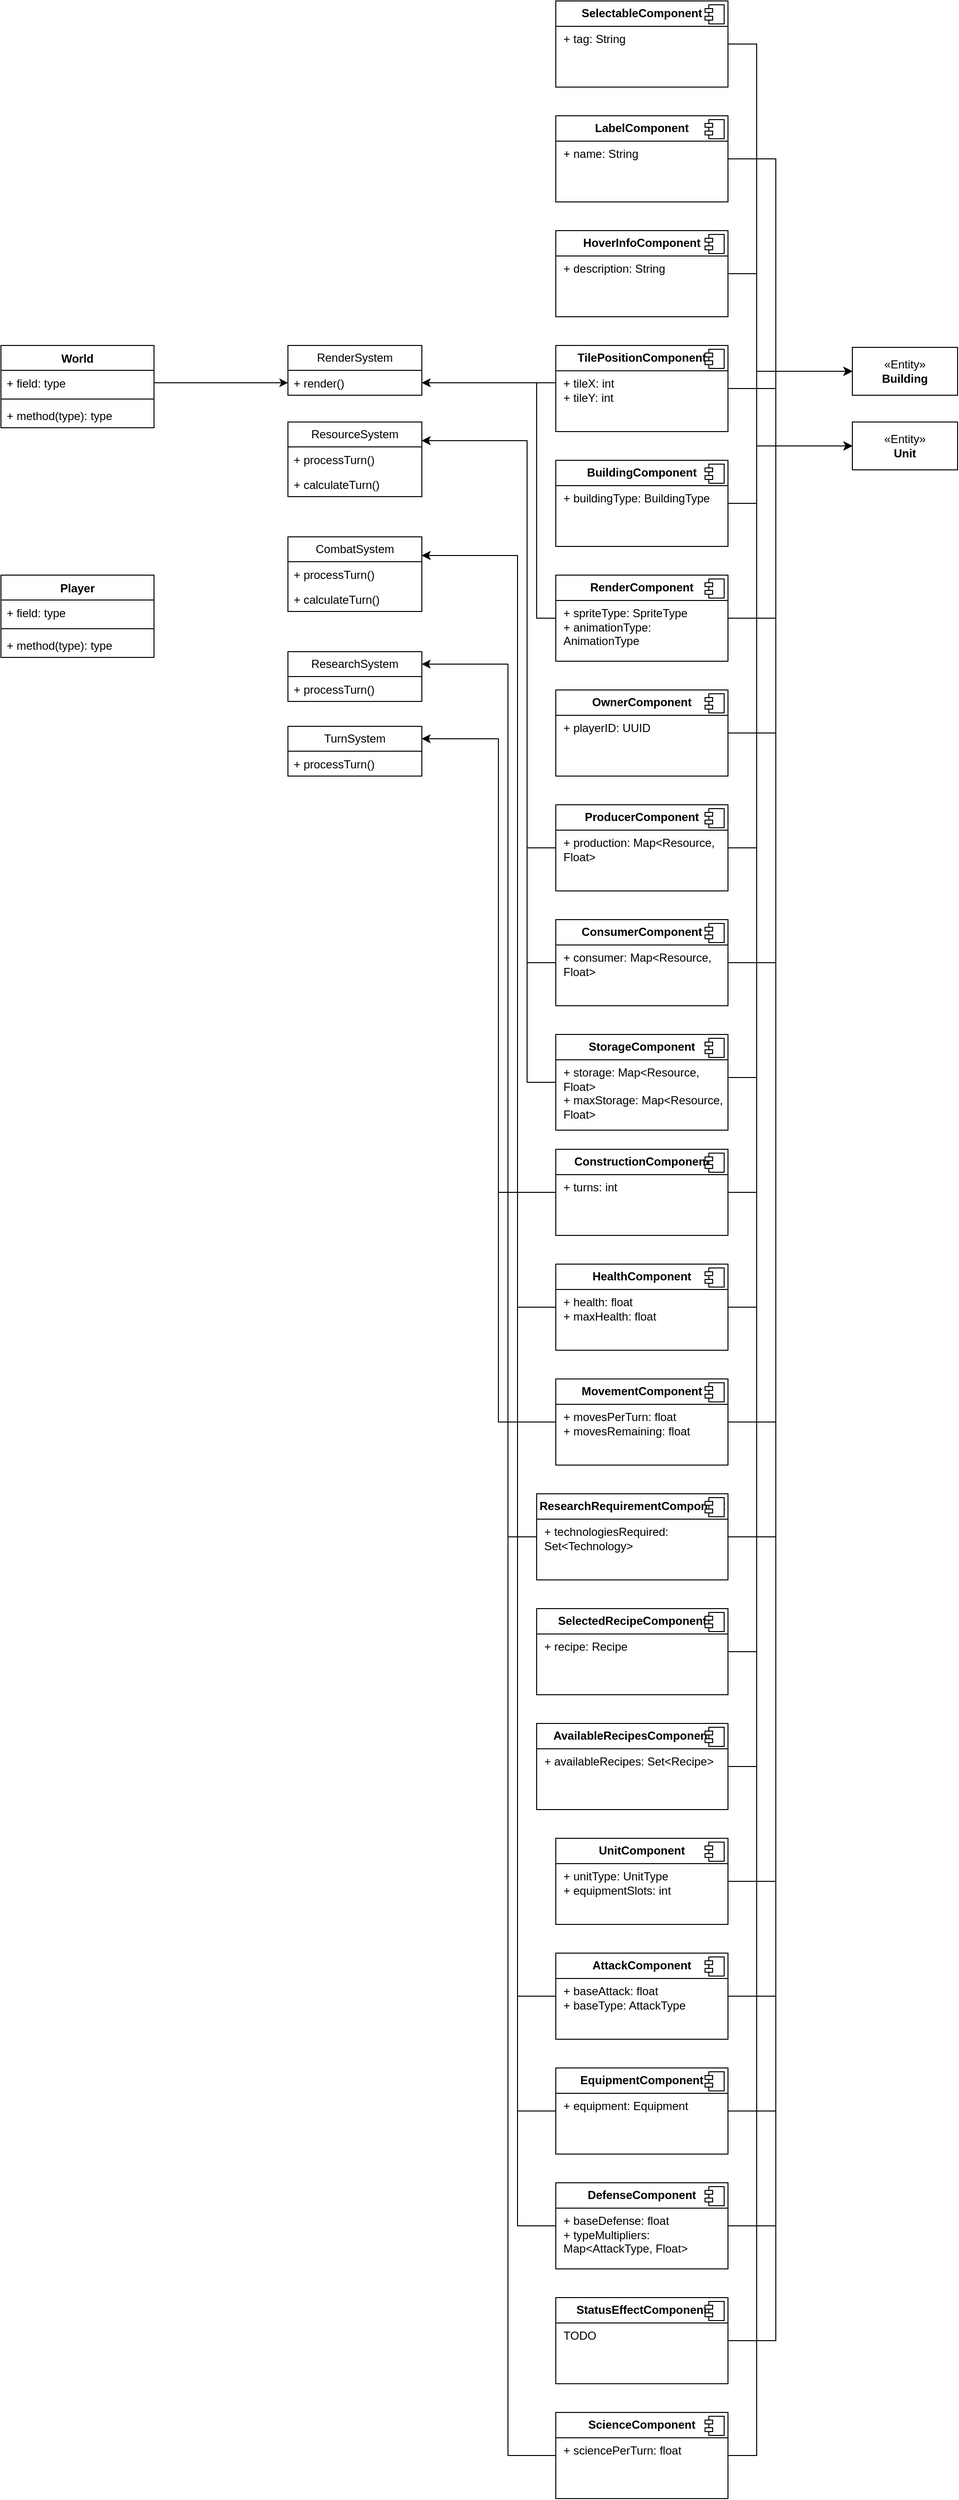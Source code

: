 <mxfile version="28.0.6">
  <diagram name="Systems and Components" id="9_qvO8FjWHNSWzgPNCN-">
    <mxGraphModel dx="1026" dy="1722" grid="1" gridSize="10" guides="1" tooltips="1" connect="1" arrows="1" fold="1" page="1" pageScale="1" pageWidth="850" pageHeight="1100" math="0" shadow="0">
      <root>
        <mxCell id="0" />
        <mxCell id="1" parent="0" />
        <mxCell id="BDBOMCY-2Hl1vsMtAM6a-26" style="edgeStyle=orthogonalEdgeStyle;rounded=0;orthogonalLoop=1;jettySize=auto;html=1;entryX=1;entryY=0.5;entryDx=0;entryDy=0;" edge="1" parent="1" source="BDBOMCY-2Hl1vsMtAM6a-3" target="BDBOMCY-2Hl1vsMtAM6a-12">
          <mxGeometry relative="1" as="geometry">
            <Array as="points">
              <mxPoint x="540" y="159" />
              <mxPoint x="540" y="159" />
            </Array>
          </mxGeometry>
        </mxCell>
        <mxCell id="BDBOMCY-2Hl1vsMtAM6a-30" style="edgeStyle=orthogonalEdgeStyle;rounded=0;orthogonalLoop=1;jettySize=auto;html=1;entryX=0;entryY=0.5;entryDx=0;entryDy=0;" edge="1" parent="1" source="BDBOMCY-2Hl1vsMtAM6a-3" target="BDBOMCY-2Hl1vsMtAM6a-28">
          <mxGeometry relative="1" as="geometry">
            <Array as="points">
              <mxPoint x="830" y="165" />
              <mxPoint x="830" y="147" />
            </Array>
          </mxGeometry>
        </mxCell>
        <mxCell id="BDBOMCY-2Hl1vsMtAM6a-37" style="edgeStyle=orthogonalEdgeStyle;rounded=0;orthogonalLoop=1;jettySize=auto;html=1;entryX=0;entryY=0.5;entryDx=0;entryDy=0;" edge="1" parent="1" source="BDBOMCY-2Hl1vsMtAM6a-3" target="BDBOMCY-2Hl1vsMtAM6a-36">
          <mxGeometry relative="1" as="geometry">
            <Array as="points">
              <mxPoint x="850" y="165" />
              <mxPoint x="850" y="225" />
            </Array>
          </mxGeometry>
        </mxCell>
        <mxCell id="BDBOMCY-2Hl1vsMtAM6a-3" value="&lt;p style=&quot;margin:0px;margin-top:6px;text-align:center;&quot;&gt;&lt;b&gt;TilePositionComponent&lt;/b&gt;&lt;/p&gt;&lt;hr size=&quot;1&quot; style=&quot;border-style:solid;&quot;&gt;&lt;p style=&quot;margin:0px;margin-left:8px;&quot;&gt;+ tileX: int&lt;br&gt;+ tileY: int&lt;/p&gt;" style="align=left;overflow=fill;html=1;dropTarget=0;whiteSpace=wrap;" vertex="1" parent="1">
          <mxGeometry x="620" y="120" width="180" height="90" as="geometry" />
        </mxCell>
        <mxCell id="BDBOMCY-2Hl1vsMtAM6a-4" value="" style="shape=component;jettyWidth=8;jettyHeight=4;" vertex="1" parent="BDBOMCY-2Hl1vsMtAM6a-3">
          <mxGeometry x="1" width="20" height="20" relative="1" as="geometry">
            <mxPoint x="-24" y="4" as="offset" />
          </mxGeometry>
        </mxCell>
        <mxCell id="BDBOMCY-2Hl1vsMtAM6a-32" style="edgeStyle=orthogonalEdgeStyle;rounded=0;orthogonalLoop=1;jettySize=auto;html=1;entryX=0;entryY=0.5;entryDx=0;entryDy=0;" edge="1" parent="1" source="BDBOMCY-2Hl1vsMtAM6a-5" target="BDBOMCY-2Hl1vsMtAM6a-28">
          <mxGeometry relative="1" as="geometry">
            <Array as="points">
              <mxPoint x="830" y="285" />
              <mxPoint x="830" y="147" />
            </Array>
          </mxGeometry>
        </mxCell>
        <mxCell id="BDBOMCY-2Hl1vsMtAM6a-5" value="&lt;p style=&quot;margin:0px;margin-top:6px;text-align:center;&quot;&gt;&lt;b&gt;BuildingComponent&lt;/b&gt;&lt;/p&gt;&lt;hr size=&quot;1&quot; style=&quot;border-style:solid;&quot;&gt;&lt;p style=&quot;margin:0px;margin-left:8px;&quot;&gt;+ buildingType: BuildingType&lt;/p&gt;" style="align=left;overflow=fill;html=1;dropTarget=0;whiteSpace=wrap;" vertex="1" parent="1">
          <mxGeometry x="620" y="240" width="180" height="90" as="geometry" />
        </mxCell>
        <mxCell id="BDBOMCY-2Hl1vsMtAM6a-6" value="" style="shape=component;jettyWidth=8;jettyHeight=4;" vertex="1" parent="BDBOMCY-2Hl1vsMtAM6a-5">
          <mxGeometry x="1" width="20" height="20" relative="1" as="geometry">
            <mxPoint x="-24" y="4" as="offset" />
          </mxGeometry>
        </mxCell>
        <mxCell id="BDBOMCY-2Hl1vsMtAM6a-11" value="RenderSystem" style="swimlane;fontStyle=0;childLayout=stackLayout;horizontal=1;startSize=26;fillColor=none;horizontalStack=0;resizeParent=1;resizeParentMax=0;resizeLast=0;collapsible=1;marginBottom=0;whiteSpace=wrap;html=1;" vertex="1" parent="1">
          <mxGeometry x="340" y="120" width="140" height="52" as="geometry" />
        </mxCell>
        <mxCell id="BDBOMCY-2Hl1vsMtAM6a-12" value="+ render()" style="text;strokeColor=none;fillColor=none;align=left;verticalAlign=top;spacingLeft=4;spacingRight=4;overflow=hidden;rotatable=0;points=[[0,0.5],[1,0.5]];portConstraint=eastwest;whiteSpace=wrap;html=1;" vertex="1" parent="BDBOMCY-2Hl1vsMtAM6a-11">
          <mxGeometry y="26" width="140" height="26" as="geometry" />
        </mxCell>
        <mxCell id="BDBOMCY-2Hl1vsMtAM6a-27" style="edgeStyle=orthogonalEdgeStyle;rounded=0;orthogonalLoop=1;jettySize=auto;html=1;entryX=1;entryY=0.5;entryDx=0;entryDy=0;" edge="1" parent="1" source="BDBOMCY-2Hl1vsMtAM6a-15" target="BDBOMCY-2Hl1vsMtAM6a-12">
          <mxGeometry relative="1" as="geometry">
            <Array as="points">
              <mxPoint x="600" y="405" />
              <mxPoint x="600" y="159" />
            </Array>
          </mxGeometry>
        </mxCell>
        <mxCell id="BDBOMCY-2Hl1vsMtAM6a-31" style="edgeStyle=orthogonalEdgeStyle;rounded=0;orthogonalLoop=1;jettySize=auto;html=1;entryX=0;entryY=0.5;entryDx=0;entryDy=0;" edge="1" parent="1" source="BDBOMCY-2Hl1vsMtAM6a-15" target="BDBOMCY-2Hl1vsMtAM6a-28">
          <mxGeometry relative="1" as="geometry">
            <Array as="points">
              <mxPoint x="830" y="405" />
              <mxPoint x="830" y="147" />
            </Array>
          </mxGeometry>
        </mxCell>
        <mxCell id="BDBOMCY-2Hl1vsMtAM6a-38" style="edgeStyle=orthogonalEdgeStyle;rounded=0;orthogonalLoop=1;jettySize=auto;html=1;entryX=0;entryY=0.5;entryDx=0;entryDy=0;" edge="1" parent="1" source="BDBOMCY-2Hl1vsMtAM6a-15" target="BDBOMCY-2Hl1vsMtAM6a-36">
          <mxGeometry relative="1" as="geometry">
            <Array as="points">
              <mxPoint x="850" y="405" />
              <mxPoint x="850" y="225" />
            </Array>
          </mxGeometry>
        </mxCell>
        <mxCell id="BDBOMCY-2Hl1vsMtAM6a-15" value="&lt;p style=&quot;margin:0px;margin-top:6px;text-align:center;&quot;&gt;&lt;b&gt;RenderComponent&lt;/b&gt;&lt;/p&gt;&lt;hr size=&quot;1&quot; style=&quot;border-style:solid;&quot;&gt;&lt;p style=&quot;margin:0px;margin-left:8px;&quot;&gt;+ spriteType: SpriteType&lt;/p&gt;&lt;p style=&quot;margin:0px;margin-left:8px;&quot;&gt;+ animationType: AnimationType&lt;/p&gt;" style="align=left;overflow=fill;html=1;dropTarget=0;whiteSpace=wrap;" vertex="1" parent="1">
          <mxGeometry x="620" y="360" width="180" height="90" as="geometry" />
        </mxCell>
        <mxCell id="BDBOMCY-2Hl1vsMtAM6a-16" value="" style="shape=component;jettyWidth=8;jettyHeight=4;" vertex="1" parent="BDBOMCY-2Hl1vsMtAM6a-15">
          <mxGeometry x="1" width="20" height="20" relative="1" as="geometry">
            <mxPoint x="-24" y="4" as="offset" />
          </mxGeometry>
        </mxCell>
        <mxCell id="BDBOMCY-2Hl1vsMtAM6a-17" value="World" style="swimlane;fontStyle=1;align=center;verticalAlign=top;childLayout=stackLayout;horizontal=1;startSize=26;horizontalStack=0;resizeParent=1;resizeParentMax=0;resizeLast=0;collapsible=1;marginBottom=0;whiteSpace=wrap;html=1;" vertex="1" parent="1">
          <mxGeometry x="40" y="120" width="160" height="86" as="geometry" />
        </mxCell>
        <mxCell id="BDBOMCY-2Hl1vsMtAM6a-18" value="+ field: type" style="text;strokeColor=none;fillColor=none;align=left;verticalAlign=top;spacingLeft=4;spacingRight=4;overflow=hidden;rotatable=0;points=[[0,0.5],[1,0.5]];portConstraint=eastwest;whiteSpace=wrap;html=1;" vertex="1" parent="BDBOMCY-2Hl1vsMtAM6a-17">
          <mxGeometry y="26" width="160" height="26" as="geometry" />
        </mxCell>
        <mxCell id="BDBOMCY-2Hl1vsMtAM6a-19" value="" style="line;strokeWidth=1;fillColor=none;align=left;verticalAlign=middle;spacingTop=-1;spacingLeft=3;spacingRight=3;rotatable=0;labelPosition=right;points=[];portConstraint=eastwest;strokeColor=inherit;" vertex="1" parent="BDBOMCY-2Hl1vsMtAM6a-17">
          <mxGeometry y="52" width="160" height="8" as="geometry" />
        </mxCell>
        <mxCell id="BDBOMCY-2Hl1vsMtAM6a-20" value="+ method(type): type" style="text;strokeColor=none;fillColor=none;align=left;verticalAlign=top;spacingLeft=4;spacingRight=4;overflow=hidden;rotatable=0;points=[[0,0.5],[1,0.5]];portConstraint=eastwest;whiteSpace=wrap;html=1;" vertex="1" parent="BDBOMCY-2Hl1vsMtAM6a-17">
          <mxGeometry y="60" width="160" height="26" as="geometry" />
        </mxCell>
        <mxCell id="BDBOMCY-2Hl1vsMtAM6a-22" style="edgeStyle=orthogonalEdgeStyle;rounded=0;orthogonalLoop=1;jettySize=auto;html=1;entryX=0;entryY=0.5;entryDx=0;entryDy=0;" edge="1" parent="1" source="BDBOMCY-2Hl1vsMtAM6a-18" target="BDBOMCY-2Hl1vsMtAM6a-12">
          <mxGeometry relative="1" as="geometry" />
        </mxCell>
        <mxCell id="BDBOMCY-2Hl1vsMtAM6a-28" value="«Entity»&lt;br&gt;&lt;b&gt;Building&lt;/b&gt;" style="html=1;whiteSpace=wrap;" vertex="1" parent="1">
          <mxGeometry x="930" y="122" width="110" height="50" as="geometry" />
        </mxCell>
        <mxCell id="BDBOMCY-2Hl1vsMtAM6a-35" style="edgeStyle=orthogonalEdgeStyle;rounded=0;orthogonalLoop=1;jettySize=auto;html=1;entryX=0;entryY=0.5;entryDx=0;entryDy=0;" edge="1" parent="1" source="BDBOMCY-2Hl1vsMtAM6a-33" target="BDBOMCY-2Hl1vsMtAM6a-28">
          <mxGeometry relative="1" as="geometry">
            <Array as="points">
              <mxPoint x="830" y="525" />
              <mxPoint x="830" y="147" />
            </Array>
          </mxGeometry>
        </mxCell>
        <mxCell id="BDBOMCY-2Hl1vsMtAM6a-39" style="edgeStyle=orthogonalEdgeStyle;rounded=0;orthogonalLoop=1;jettySize=auto;html=1;entryX=0;entryY=0.5;entryDx=0;entryDy=0;" edge="1" parent="1" source="BDBOMCY-2Hl1vsMtAM6a-33" target="BDBOMCY-2Hl1vsMtAM6a-36">
          <mxGeometry relative="1" as="geometry">
            <Array as="points">
              <mxPoint x="850" y="525" />
              <mxPoint x="850" y="225" />
            </Array>
          </mxGeometry>
        </mxCell>
        <mxCell id="BDBOMCY-2Hl1vsMtAM6a-33" value="&lt;p style=&quot;margin:0px;margin-top:6px;text-align:center;&quot;&gt;&lt;b&gt;OwnerComponent&lt;/b&gt;&lt;/p&gt;&lt;hr size=&quot;1&quot; style=&quot;border-style:solid;&quot;&gt;&lt;p style=&quot;margin:0px;margin-left:8px;&quot;&gt;+ playerID: UUID&lt;/p&gt;" style="align=left;overflow=fill;html=1;dropTarget=0;whiteSpace=wrap;" vertex="1" parent="1">
          <mxGeometry x="620" y="480" width="180" height="90" as="geometry" />
        </mxCell>
        <mxCell id="BDBOMCY-2Hl1vsMtAM6a-34" value="" style="shape=component;jettyWidth=8;jettyHeight=4;" vertex="1" parent="BDBOMCY-2Hl1vsMtAM6a-33">
          <mxGeometry x="1" width="20" height="20" relative="1" as="geometry">
            <mxPoint x="-24" y="4" as="offset" />
          </mxGeometry>
        </mxCell>
        <mxCell id="BDBOMCY-2Hl1vsMtAM6a-36" value="«Entity»&lt;br&gt;&lt;b&gt;Unit&lt;/b&gt;" style="html=1;whiteSpace=wrap;" vertex="1" parent="1">
          <mxGeometry x="930" y="200" width="110" height="50" as="geometry" />
        </mxCell>
        <mxCell id="BDBOMCY-2Hl1vsMtAM6a-41" value="Player" style="swimlane;fontStyle=1;align=center;verticalAlign=top;childLayout=stackLayout;horizontal=1;startSize=26;horizontalStack=0;resizeParent=1;resizeParentMax=0;resizeLast=0;collapsible=1;marginBottom=0;whiteSpace=wrap;html=1;" vertex="1" parent="1">
          <mxGeometry x="40" y="360" width="160" height="86" as="geometry" />
        </mxCell>
        <mxCell id="BDBOMCY-2Hl1vsMtAM6a-42" value="+ field: type" style="text;strokeColor=none;fillColor=none;align=left;verticalAlign=top;spacingLeft=4;spacingRight=4;overflow=hidden;rotatable=0;points=[[0,0.5],[1,0.5]];portConstraint=eastwest;whiteSpace=wrap;html=1;" vertex="1" parent="BDBOMCY-2Hl1vsMtAM6a-41">
          <mxGeometry y="26" width="160" height="26" as="geometry" />
        </mxCell>
        <mxCell id="BDBOMCY-2Hl1vsMtAM6a-43" value="" style="line;strokeWidth=1;fillColor=none;align=left;verticalAlign=middle;spacingTop=-1;spacingLeft=3;spacingRight=3;rotatable=0;labelPosition=right;points=[];portConstraint=eastwest;strokeColor=inherit;" vertex="1" parent="BDBOMCY-2Hl1vsMtAM6a-41">
          <mxGeometry y="52" width="160" height="8" as="geometry" />
        </mxCell>
        <mxCell id="BDBOMCY-2Hl1vsMtAM6a-44" value="+ method(type): type" style="text;strokeColor=none;fillColor=none;align=left;verticalAlign=top;spacingLeft=4;spacingRight=4;overflow=hidden;rotatable=0;points=[[0,0.5],[1,0.5]];portConstraint=eastwest;whiteSpace=wrap;html=1;" vertex="1" parent="BDBOMCY-2Hl1vsMtAM6a-41">
          <mxGeometry y="60" width="160" height="26" as="geometry" />
        </mxCell>
        <mxCell id="BDBOMCY-2Hl1vsMtAM6a-50" style="edgeStyle=orthogonalEdgeStyle;rounded=0;orthogonalLoop=1;jettySize=auto;html=1;entryX=0;entryY=0.5;entryDx=0;entryDy=0;" edge="1" parent="1" source="BDBOMCY-2Hl1vsMtAM6a-45" target="BDBOMCY-2Hl1vsMtAM6a-28">
          <mxGeometry relative="1" as="geometry">
            <Array as="points">
              <mxPoint x="830" y="645" />
              <mxPoint x="830" y="147" />
            </Array>
          </mxGeometry>
        </mxCell>
        <mxCell id="BDBOMCY-2Hl1vsMtAM6a-108" style="edgeStyle=orthogonalEdgeStyle;rounded=0;orthogonalLoop=1;jettySize=auto;html=1;entryX=1;entryY=0.25;entryDx=0;entryDy=0;" edge="1" parent="1" source="BDBOMCY-2Hl1vsMtAM6a-45" target="BDBOMCY-2Hl1vsMtAM6a-105">
          <mxGeometry relative="1" as="geometry">
            <Array as="points">
              <mxPoint x="590" y="645" />
              <mxPoint x="590" y="220" />
            </Array>
          </mxGeometry>
        </mxCell>
        <mxCell id="BDBOMCY-2Hl1vsMtAM6a-45" value="&lt;p style=&quot;margin:0px;margin-top:6px;text-align:center;&quot;&gt;&lt;b&gt;ProducerComponent&lt;/b&gt;&lt;/p&gt;&lt;hr size=&quot;1&quot; style=&quot;border-style:solid;&quot;&gt;&lt;p style=&quot;margin:0px;margin-left:8px;&quot;&gt;+ production: Map&amp;lt;Resource, Float&amp;gt;&lt;/p&gt;" style="align=left;overflow=fill;html=1;dropTarget=0;whiteSpace=wrap;" vertex="1" parent="1">
          <mxGeometry x="620" y="600" width="180" height="90" as="geometry" />
        </mxCell>
        <mxCell id="BDBOMCY-2Hl1vsMtAM6a-46" value="" style="shape=component;jettyWidth=8;jettyHeight=4;" vertex="1" parent="BDBOMCY-2Hl1vsMtAM6a-45">
          <mxGeometry x="1" width="20" height="20" relative="1" as="geometry">
            <mxPoint x="-24" y="4" as="offset" />
          </mxGeometry>
        </mxCell>
        <mxCell id="BDBOMCY-2Hl1vsMtAM6a-51" style="edgeStyle=orthogonalEdgeStyle;rounded=0;orthogonalLoop=1;jettySize=auto;html=1;entryX=0;entryY=0.5;entryDx=0;entryDy=0;" edge="1" parent="1" source="BDBOMCY-2Hl1vsMtAM6a-47" target="BDBOMCY-2Hl1vsMtAM6a-28">
          <mxGeometry relative="1" as="geometry">
            <mxPoint x="870" y="310" as="targetPoint" />
            <Array as="points">
              <mxPoint x="830" y="765" />
              <mxPoint x="830" y="147" />
            </Array>
          </mxGeometry>
        </mxCell>
        <mxCell id="BDBOMCY-2Hl1vsMtAM6a-62" style="edgeStyle=orthogonalEdgeStyle;rounded=0;orthogonalLoop=1;jettySize=auto;html=1;entryX=0;entryY=0.5;entryDx=0;entryDy=0;" edge="1" parent="1" source="BDBOMCY-2Hl1vsMtAM6a-47" target="BDBOMCY-2Hl1vsMtAM6a-36">
          <mxGeometry relative="1" as="geometry">
            <Array as="points">
              <mxPoint x="850" y="765" />
              <mxPoint x="850" y="225" />
            </Array>
          </mxGeometry>
        </mxCell>
        <mxCell id="BDBOMCY-2Hl1vsMtAM6a-109" style="edgeStyle=orthogonalEdgeStyle;rounded=0;orthogonalLoop=1;jettySize=auto;html=1;entryX=1;entryY=0.25;entryDx=0;entryDy=0;" edge="1" parent="1" source="BDBOMCY-2Hl1vsMtAM6a-47" target="BDBOMCY-2Hl1vsMtAM6a-105">
          <mxGeometry relative="1" as="geometry">
            <Array as="points">
              <mxPoint x="590" y="765" />
              <mxPoint x="590" y="220" />
            </Array>
          </mxGeometry>
        </mxCell>
        <mxCell id="BDBOMCY-2Hl1vsMtAM6a-47" value="&lt;p style=&quot;margin:0px;margin-top:6px;text-align:center;&quot;&gt;&lt;b&gt;ConsumerComponent&lt;/b&gt;&lt;/p&gt;&lt;hr size=&quot;1&quot; style=&quot;border-style:solid;&quot;&gt;&lt;p style=&quot;margin:0px;margin-left:8px;&quot;&gt;+ consumer: Map&amp;lt;Resource, Float&amp;gt;&lt;/p&gt;" style="align=left;overflow=fill;html=1;dropTarget=0;whiteSpace=wrap;" vertex="1" parent="1">
          <mxGeometry x="620" y="720" width="180" height="90" as="geometry" />
        </mxCell>
        <mxCell id="BDBOMCY-2Hl1vsMtAM6a-48" value="" style="shape=component;jettyWidth=8;jettyHeight=4;" vertex="1" parent="BDBOMCY-2Hl1vsMtAM6a-47">
          <mxGeometry x="1" width="20" height="20" relative="1" as="geometry">
            <mxPoint x="-24" y="4" as="offset" />
          </mxGeometry>
        </mxCell>
        <mxCell id="BDBOMCY-2Hl1vsMtAM6a-54" style="edgeStyle=orthogonalEdgeStyle;rounded=0;orthogonalLoop=1;jettySize=auto;html=1;entryX=0;entryY=0.5;entryDx=0;entryDy=0;" edge="1" parent="1" source="BDBOMCY-2Hl1vsMtAM6a-52" target="BDBOMCY-2Hl1vsMtAM6a-28">
          <mxGeometry relative="1" as="geometry">
            <Array as="points">
              <mxPoint x="830" y="885" />
              <mxPoint x="830" y="147" />
            </Array>
          </mxGeometry>
        </mxCell>
        <mxCell id="BDBOMCY-2Hl1vsMtAM6a-110" style="edgeStyle=orthogonalEdgeStyle;rounded=0;orthogonalLoop=1;jettySize=auto;html=1;entryX=1;entryY=0.25;entryDx=0;entryDy=0;" edge="1" parent="1" source="BDBOMCY-2Hl1vsMtAM6a-52" target="BDBOMCY-2Hl1vsMtAM6a-105">
          <mxGeometry relative="1" as="geometry">
            <Array as="points">
              <mxPoint x="590" y="890" />
              <mxPoint x="590" y="220" />
            </Array>
          </mxGeometry>
        </mxCell>
        <mxCell id="BDBOMCY-2Hl1vsMtAM6a-52" value="&lt;p style=&quot;margin:0px;margin-top:6px;text-align:center;&quot;&gt;&lt;b&gt;StorageComponent&lt;/b&gt;&lt;/p&gt;&lt;hr size=&quot;1&quot; style=&quot;border-style:solid;&quot;&gt;&lt;p style=&quot;margin:0px;margin-left:8px;&quot;&gt;+ storage: Map&amp;lt;Resource, Float&amp;gt;&lt;/p&gt;&lt;p style=&quot;margin:0px;margin-left:8px;&quot;&gt;+ maxStorage: Map&amp;lt;Resource, Float&amp;gt;&lt;/p&gt;" style="align=left;overflow=fill;html=1;dropTarget=0;whiteSpace=wrap;" vertex="1" parent="1">
          <mxGeometry x="620" y="840" width="180" height="100" as="geometry" />
        </mxCell>
        <mxCell id="BDBOMCY-2Hl1vsMtAM6a-53" value="" style="shape=component;jettyWidth=8;jettyHeight=4;" vertex="1" parent="BDBOMCY-2Hl1vsMtAM6a-52">
          <mxGeometry x="1" width="20" height="20" relative="1" as="geometry">
            <mxPoint x="-24" y="4" as="offset" />
          </mxGeometry>
        </mxCell>
        <mxCell id="BDBOMCY-2Hl1vsMtAM6a-57" style="edgeStyle=orthogonalEdgeStyle;rounded=0;orthogonalLoop=1;jettySize=auto;html=1;entryX=0;entryY=0.5;entryDx=0;entryDy=0;" edge="1" parent="1" source="BDBOMCY-2Hl1vsMtAM6a-55" target="BDBOMCY-2Hl1vsMtAM6a-28">
          <mxGeometry relative="1" as="geometry">
            <Array as="points">
              <mxPoint x="830" y="1005" />
              <mxPoint x="830" y="147" />
            </Array>
          </mxGeometry>
        </mxCell>
        <mxCell id="BDBOMCY-2Hl1vsMtAM6a-129" style="edgeStyle=orthogonalEdgeStyle;rounded=0;orthogonalLoop=1;jettySize=auto;html=1;entryX=1;entryY=0.25;entryDx=0;entryDy=0;" edge="1" parent="1" source="BDBOMCY-2Hl1vsMtAM6a-55" target="BDBOMCY-2Hl1vsMtAM6a-126">
          <mxGeometry relative="1" as="geometry">
            <Array as="points">
              <mxPoint x="560" y="1005" />
              <mxPoint x="560" y="531" />
            </Array>
          </mxGeometry>
        </mxCell>
        <mxCell id="BDBOMCY-2Hl1vsMtAM6a-55" value="&lt;p style=&quot;margin:0px;margin-top:6px;text-align:center;&quot;&gt;&lt;b&gt;ConstructionComponent&lt;/b&gt;&lt;/p&gt;&lt;hr size=&quot;1&quot; style=&quot;border-style:solid;&quot;&gt;&lt;p style=&quot;margin:0px;margin-left:8px;&quot;&gt;+ turns: int&lt;/p&gt;" style="align=left;overflow=fill;html=1;dropTarget=0;whiteSpace=wrap;" vertex="1" parent="1">
          <mxGeometry x="620" y="960" width="180" height="90" as="geometry" />
        </mxCell>
        <mxCell id="BDBOMCY-2Hl1vsMtAM6a-56" value="" style="shape=component;jettyWidth=8;jettyHeight=4;" vertex="1" parent="BDBOMCY-2Hl1vsMtAM6a-55">
          <mxGeometry x="1" width="20" height="20" relative="1" as="geometry">
            <mxPoint x="-24" y="4" as="offset" />
          </mxGeometry>
        </mxCell>
        <mxCell id="BDBOMCY-2Hl1vsMtAM6a-60" style="edgeStyle=orthogonalEdgeStyle;rounded=0;orthogonalLoop=1;jettySize=auto;html=1;entryX=0;entryY=0.5;entryDx=0;entryDy=0;exitX=1;exitY=0.5;exitDx=0;exitDy=0;" edge="1" parent="1" source="BDBOMCY-2Hl1vsMtAM6a-63" target="BDBOMCY-2Hl1vsMtAM6a-28">
          <mxGeometry relative="1" as="geometry">
            <mxPoint x="800" y="1125" as="sourcePoint" />
            <Array as="points">
              <mxPoint x="830" y="1125" />
              <mxPoint x="830" y="147" />
            </Array>
          </mxGeometry>
        </mxCell>
        <mxCell id="BDBOMCY-2Hl1vsMtAM6a-114" style="edgeStyle=orthogonalEdgeStyle;rounded=0;orthogonalLoop=1;jettySize=auto;html=1;entryX=1;entryY=0.25;entryDx=0;entryDy=0;" edge="1" parent="1" source="BDBOMCY-2Hl1vsMtAM6a-63" target="BDBOMCY-2Hl1vsMtAM6a-111">
          <mxGeometry relative="1" as="geometry">
            <Array as="points">
              <mxPoint x="580" y="1125" />
              <mxPoint x="580" y="339" />
            </Array>
          </mxGeometry>
        </mxCell>
        <mxCell id="BDBOMCY-2Hl1vsMtAM6a-63" value="&lt;p style=&quot;margin:0px;margin-top:6px;text-align:center;&quot;&gt;&lt;b&gt;HealthComponent&lt;/b&gt;&lt;/p&gt;&lt;hr size=&quot;1&quot; style=&quot;border-style:solid;&quot;&gt;&lt;p style=&quot;margin:0px;margin-left:8px;&quot;&gt;+ health: float&lt;/p&gt;&lt;p style=&quot;margin:0px;margin-left:8px;&quot;&gt;+ maxHealth: float&lt;/p&gt;" style="align=left;overflow=fill;html=1;dropTarget=0;whiteSpace=wrap;" vertex="1" parent="1">
          <mxGeometry x="620" y="1080" width="180" height="90" as="geometry" />
        </mxCell>
        <mxCell id="BDBOMCY-2Hl1vsMtAM6a-64" value="" style="shape=component;jettyWidth=8;jettyHeight=4;" vertex="1" parent="BDBOMCY-2Hl1vsMtAM6a-63">
          <mxGeometry x="1" width="20" height="20" relative="1" as="geometry">
            <mxPoint x="-24" y="4" as="offset" />
          </mxGeometry>
        </mxCell>
        <mxCell id="BDBOMCY-2Hl1vsMtAM6a-67" style="edgeStyle=orthogonalEdgeStyle;rounded=0;orthogonalLoop=1;jettySize=auto;html=1;entryX=0;entryY=0.5;entryDx=0;entryDy=0;" edge="1" parent="1" source="BDBOMCY-2Hl1vsMtAM6a-65" target="BDBOMCY-2Hl1vsMtAM6a-36">
          <mxGeometry relative="1" as="geometry">
            <Array as="points">
              <mxPoint x="850" y="1245" />
              <mxPoint x="850" y="225" />
            </Array>
          </mxGeometry>
        </mxCell>
        <mxCell id="BDBOMCY-2Hl1vsMtAM6a-128" style="edgeStyle=orthogonalEdgeStyle;rounded=0;orthogonalLoop=1;jettySize=auto;html=1;entryX=1;entryY=0.25;entryDx=0;entryDy=0;" edge="1" parent="1" source="BDBOMCY-2Hl1vsMtAM6a-65" target="BDBOMCY-2Hl1vsMtAM6a-126">
          <mxGeometry relative="1" as="geometry">
            <Array as="points">
              <mxPoint x="560" y="1245" />
              <mxPoint x="560" y="531" />
            </Array>
          </mxGeometry>
        </mxCell>
        <mxCell id="BDBOMCY-2Hl1vsMtAM6a-65" value="&lt;p style=&quot;margin:0px;margin-top:6px;text-align:center;&quot;&gt;&lt;b&gt;MovementComponent&lt;/b&gt;&lt;/p&gt;&lt;hr size=&quot;1&quot; style=&quot;border-style:solid;&quot;&gt;&lt;p style=&quot;margin:0px;margin-left:8px;&quot;&gt;+ movesPerTurn: float&lt;/p&gt;&lt;p style=&quot;margin:0px;margin-left:8px;&quot;&gt;+ movesRemaining: float&lt;/p&gt;" style="align=left;overflow=fill;html=1;dropTarget=0;whiteSpace=wrap;" vertex="1" parent="1">
          <mxGeometry x="620" y="1200" width="180" height="90" as="geometry" />
        </mxCell>
        <mxCell id="BDBOMCY-2Hl1vsMtAM6a-66" value="" style="shape=component;jettyWidth=8;jettyHeight=4;" vertex="1" parent="BDBOMCY-2Hl1vsMtAM6a-65">
          <mxGeometry x="1" width="20" height="20" relative="1" as="geometry">
            <mxPoint x="-24" y="4" as="offset" />
          </mxGeometry>
        </mxCell>
        <mxCell id="BDBOMCY-2Hl1vsMtAM6a-70" style="edgeStyle=orthogonalEdgeStyle;rounded=0;orthogonalLoop=1;jettySize=auto;html=1;entryX=0;entryY=0.5;entryDx=0;entryDy=0;" edge="1" parent="1" source="BDBOMCY-2Hl1vsMtAM6a-68" target="BDBOMCY-2Hl1vsMtAM6a-28">
          <mxGeometry relative="1" as="geometry">
            <Array as="points">
              <mxPoint x="830" y="1365" />
              <mxPoint x="830" y="147" />
            </Array>
          </mxGeometry>
        </mxCell>
        <mxCell id="BDBOMCY-2Hl1vsMtAM6a-71" style="edgeStyle=orthogonalEdgeStyle;rounded=0;orthogonalLoop=1;jettySize=auto;html=1;entryX=0;entryY=0.5;entryDx=0;entryDy=0;" edge="1" parent="1" source="BDBOMCY-2Hl1vsMtAM6a-68" target="BDBOMCY-2Hl1vsMtAM6a-36">
          <mxGeometry relative="1" as="geometry">
            <Array as="points">
              <mxPoint x="850" y="1365" />
              <mxPoint x="850" y="225" />
            </Array>
          </mxGeometry>
        </mxCell>
        <mxCell id="BDBOMCY-2Hl1vsMtAM6a-124" style="edgeStyle=orthogonalEdgeStyle;rounded=0;orthogonalLoop=1;jettySize=auto;html=1;entryX=1;entryY=0.25;entryDx=0;entryDy=0;" edge="1" parent="1" source="BDBOMCY-2Hl1vsMtAM6a-68" target="BDBOMCY-2Hl1vsMtAM6a-118">
          <mxGeometry relative="1" as="geometry">
            <Array as="points">
              <mxPoint x="570" y="1365" />
              <mxPoint x="570" y="453" />
            </Array>
          </mxGeometry>
        </mxCell>
        <mxCell id="BDBOMCY-2Hl1vsMtAM6a-68" value="&lt;p style=&quot;margin:0px;margin-top:6px;text-align:center;&quot;&gt;&lt;b&gt;ResearchRequirementComponent&lt;/b&gt;&lt;/p&gt;&lt;hr size=&quot;1&quot; style=&quot;border-style:solid;&quot;&gt;&lt;p style=&quot;margin:0px;margin-left:8px;&quot;&gt;+ technologiesRequired: Set&amp;lt;Technology&amp;gt;&lt;br&gt;&lt;/p&gt;" style="align=left;overflow=fill;html=1;dropTarget=0;whiteSpace=wrap;" vertex="1" parent="1">
          <mxGeometry x="600" y="1320" width="200" height="90" as="geometry" />
        </mxCell>
        <mxCell id="BDBOMCY-2Hl1vsMtAM6a-69" value="" style="shape=component;jettyWidth=8;jettyHeight=4;" vertex="1" parent="BDBOMCY-2Hl1vsMtAM6a-68">
          <mxGeometry x="1" width="20" height="20" relative="1" as="geometry">
            <mxPoint x="-24" y="4" as="offset" />
          </mxGeometry>
        </mxCell>
        <mxCell id="BDBOMCY-2Hl1vsMtAM6a-76" style="edgeStyle=orthogonalEdgeStyle;rounded=0;orthogonalLoop=1;jettySize=auto;html=1;entryX=0;entryY=0.5;entryDx=0;entryDy=0;" edge="1" parent="1" source="BDBOMCY-2Hl1vsMtAM6a-72" target="BDBOMCY-2Hl1vsMtAM6a-28">
          <mxGeometry relative="1" as="geometry">
            <Array as="points">
              <mxPoint x="830" y="1485" />
              <mxPoint x="830" y="147" />
            </Array>
          </mxGeometry>
        </mxCell>
        <mxCell id="BDBOMCY-2Hl1vsMtAM6a-72" value="&lt;p style=&quot;margin:0px;margin-top:6px;text-align:center;&quot;&gt;&lt;b&gt;SelectedRecipeComponent&lt;/b&gt;&lt;/p&gt;&lt;hr size=&quot;1&quot; style=&quot;border-style:solid;&quot;&gt;&lt;p style=&quot;margin:0px;margin-left:8px;&quot;&gt;+ recipe: Recipe&lt;/p&gt;" style="align=left;overflow=fill;html=1;dropTarget=0;whiteSpace=wrap;" vertex="1" parent="1">
          <mxGeometry x="600" y="1440" width="200" height="90" as="geometry" />
        </mxCell>
        <mxCell id="BDBOMCY-2Hl1vsMtAM6a-73" value="" style="shape=component;jettyWidth=8;jettyHeight=4;" vertex="1" parent="BDBOMCY-2Hl1vsMtAM6a-72">
          <mxGeometry x="1" width="20" height="20" relative="1" as="geometry">
            <mxPoint x="-24" y="4" as="offset" />
          </mxGeometry>
        </mxCell>
        <mxCell id="BDBOMCY-2Hl1vsMtAM6a-77" style="edgeStyle=orthogonalEdgeStyle;rounded=0;orthogonalLoop=1;jettySize=auto;html=1;entryX=0;entryY=0.5;entryDx=0;entryDy=0;" edge="1" parent="1" source="BDBOMCY-2Hl1vsMtAM6a-74" target="BDBOMCY-2Hl1vsMtAM6a-28">
          <mxGeometry relative="1" as="geometry">
            <Array as="points">
              <mxPoint x="830" y="1605" />
              <mxPoint x="830" y="147" />
            </Array>
          </mxGeometry>
        </mxCell>
        <mxCell id="BDBOMCY-2Hl1vsMtAM6a-74" value="&lt;p style=&quot;margin:0px;margin-top:6px;text-align:center;&quot;&gt;&lt;b&gt;AvailableRecipesComponent&lt;/b&gt;&lt;/p&gt;&lt;hr size=&quot;1&quot; style=&quot;border-style:solid;&quot;&gt;&lt;p style=&quot;margin:0px;margin-left:8px;&quot;&gt;+ availableRecipes: Set&amp;lt;Recipe&amp;gt;&lt;/p&gt;" style="align=left;overflow=fill;html=1;dropTarget=0;whiteSpace=wrap;" vertex="1" parent="1">
          <mxGeometry x="600" y="1560" width="200" height="90" as="geometry" />
        </mxCell>
        <mxCell id="BDBOMCY-2Hl1vsMtAM6a-75" value="" style="shape=component;jettyWidth=8;jettyHeight=4;" vertex="1" parent="BDBOMCY-2Hl1vsMtAM6a-74">
          <mxGeometry x="1" width="20" height="20" relative="1" as="geometry">
            <mxPoint x="-24" y="4" as="offset" />
          </mxGeometry>
        </mxCell>
        <mxCell id="BDBOMCY-2Hl1vsMtAM6a-80" style="edgeStyle=orthogonalEdgeStyle;rounded=0;orthogonalLoop=1;jettySize=auto;html=1;entryX=0;entryY=0.5;entryDx=0;entryDy=0;" edge="1" parent="1" source="BDBOMCY-2Hl1vsMtAM6a-78" target="BDBOMCY-2Hl1vsMtAM6a-36">
          <mxGeometry relative="1" as="geometry">
            <Array as="points">
              <mxPoint x="850" y="1725" />
              <mxPoint x="850" y="225" />
            </Array>
          </mxGeometry>
        </mxCell>
        <mxCell id="BDBOMCY-2Hl1vsMtAM6a-78" value="&lt;p style=&quot;margin:0px;margin-top:6px;text-align:center;&quot;&gt;&lt;b&gt;UnitComponent&lt;/b&gt;&lt;/p&gt;&lt;hr size=&quot;1&quot; style=&quot;border-style:solid;&quot;&gt;&lt;p style=&quot;margin:0px;margin-left:8px;&quot;&gt;+ unitType: UnitType&lt;/p&gt;&lt;p style=&quot;margin:0px;margin-left:8px;&quot;&gt;+ equipmentSlots: int&lt;/p&gt;" style="align=left;overflow=fill;html=1;dropTarget=0;whiteSpace=wrap;" vertex="1" parent="1">
          <mxGeometry x="620" y="1680" width="180" height="90" as="geometry" />
        </mxCell>
        <mxCell id="BDBOMCY-2Hl1vsMtAM6a-79" value="" style="shape=component;jettyWidth=8;jettyHeight=4;" vertex="1" parent="BDBOMCY-2Hl1vsMtAM6a-78">
          <mxGeometry x="1" width="20" height="20" relative="1" as="geometry">
            <mxPoint x="-24" y="4" as="offset" />
          </mxGeometry>
        </mxCell>
        <mxCell id="BDBOMCY-2Hl1vsMtAM6a-83" style="edgeStyle=orthogonalEdgeStyle;rounded=0;orthogonalLoop=1;jettySize=auto;html=1;entryX=0;entryY=0.5;entryDx=0;entryDy=0;" edge="1" parent="1" source="BDBOMCY-2Hl1vsMtAM6a-81" target="BDBOMCY-2Hl1vsMtAM6a-36">
          <mxGeometry relative="1" as="geometry">
            <Array as="points">
              <mxPoint x="830" y="1845" />
              <mxPoint x="830" y="225" />
            </Array>
          </mxGeometry>
        </mxCell>
        <mxCell id="BDBOMCY-2Hl1vsMtAM6a-84" style="edgeStyle=orthogonalEdgeStyle;rounded=0;orthogonalLoop=1;jettySize=auto;html=1;entryX=0;entryY=0.5;entryDx=0;entryDy=0;" edge="1" parent="1" source="BDBOMCY-2Hl1vsMtAM6a-81" target="BDBOMCY-2Hl1vsMtAM6a-36">
          <mxGeometry relative="1" as="geometry">
            <Array as="points">
              <mxPoint x="850" y="1845" />
              <mxPoint x="850" y="225" />
            </Array>
          </mxGeometry>
        </mxCell>
        <mxCell id="BDBOMCY-2Hl1vsMtAM6a-115" style="edgeStyle=orthogonalEdgeStyle;rounded=0;orthogonalLoop=1;jettySize=auto;html=1;entryX=1;entryY=0.25;entryDx=0;entryDy=0;" edge="1" parent="1" source="BDBOMCY-2Hl1vsMtAM6a-81" target="BDBOMCY-2Hl1vsMtAM6a-111">
          <mxGeometry relative="1" as="geometry">
            <Array as="points">
              <mxPoint x="580" y="1845" />
              <mxPoint x="580" y="339" />
            </Array>
          </mxGeometry>
        </mxCell>
        <mxCell id="BDBOMCY-2Hl1vsMtAM6a-81" value="&lt;p style=&quot;margin:0px;margin-top:6px;text-align:center;&quot;&gt;&lt;b&gt;AttackComponent&lt;/b&gt;&lt;/p&gt;&lt;hr size=&quot;1&quot; style=&quot;border-style:solid;&quot;&gt;&lt;p style=&quot;margin:0px;margin-left:8px;&quot;&gt;+ baseAttack: float&lt;/p&gt;&lt;p style=&quot;margin:0px;margin-left:8px;&quot;&gt;+ baseType: AttackType&lt;/p&gt;" style="align=left;overflow=fill;html=1;dropTarget=0;whiteSpace=wrap;" vertex="1" parent="1">
          <mxGeometry x="620" y="1800" width="180" height="90" as="geometry" />
        </mxCell>
        <mxCell id="BDBOMCY-2Hl1vsMtAM6a-82" value="" style="shape=component;jettyWidth=8;jettyHeight=4;" vertex="1" parent="BDBOMCY-2Hl1vsMtAM6a-81">
          <mxGeometry x="1" width="20" height="20" relative="1" as="geometry">
            <mxPoint x="-24" y="4" as="offset" />
          </mxGeometry>
        </mxCell>
        <mxCell id="BDBOMCY-2Hl1vsMtAM6a-87" style="edgeStyle=orthogonalEdgeStyle;rounded=0;orthogonalLoop=1;jettySize=auto;html=1;entryX=0;entryY=0.5;entryDx=0;entryDy=0;" edge="1" parent="1" source="BDBOMCY-2Hl1vsMtAM6a-85" target="BDBOMCY-2Hl1vsMtAM6a-36">
          <mxGeometry relative="1" as="geometry">
            <Array as="points">
              <mxPoint x="850" y="1965" />
              <mxPoint x="850" y="225" />
            </Array>
          </mxGeometry>
        </mxCell>
        <mxCell id="BDBOMCY-2Hl1vsMtAM6a-130" style="edgeStyle=orthogonalEdgeStyle;rounded=0;orthogonalLoop=1;jettySize=auto;html=1;entryX=1;entryY=0.25;entryDx=0;entryDy=0;" edge="1" parent="1" source="BDBOMCY-2Hl1vsMtAM6a-85" target="BDBOMCY-2Hl1vsMtAM6a-111">
          <mxGeometry relative="1" as="geometry">
            <Array as="points">
              <mxPoint x="580" y="1965" />
              <mxPoint x="580" y="340" />
            </Array>
          </mxGeometry>
        </mxCell>
        <mxCell id="BDBOMCY-2Hl1vsMtAM6a-85" value="&lt;p style=&quot;margin:0px;margin-top:6px;text-align:center;&quot;&gt;&lt;b&gt;EquipmentComponent&lt;/b&gt;&lt;/p&gt;&lt;hr size=&quot;1&quot; style=&quot;border-style:solid;&quot;&gt;&lt;p style=&quot;margin:0px;margin-left:8px;&quot;&gt;+ equipment: Equipment&lt;/p&gt;" style="align=left;overflow=fill;html=1;dropTarget=0;whiteSpace=wrap;" vertex="1" parent="1">
          <mxGeometry x="620" y="1920" width="180" height="90" as="geometry" />
        </mxCell>
        <mxCell id="BDBOMCY-2Hl1vsMtAM6a-86" value="" style="shape=component;jettyWidth=8;jettyHeight=4;" vertex="1" parent="BDBOMCY-2Hl1vsMtAM6a-85">
          <mxGeometry x="1" width="20" height="20" relative="1" as="geometry">
            <mxPoint x="-24" y="4" as="offset" />
          </mxGeometry>
        </mxCell>
        <mxCell id="BDBOMCY-2Hl1vsMtAM6a-90" style="edgeStyle=orthogonalEdgeStyle;rounded=0;orthogonalLoop=1;jettySize=auto;html=1;entryX=0;entryY=0.5;entryDx=0;entryDy=0;" edge="1" parent="1" source="BDBOMCY-2Hl1vsMtAM6a-88" target="BDBOMCY-2Hl1vsMtAM6a-28">
          <mxGeometry relative="1" as="geometry">
            <Array as="points">
              <mxPoint x="830" y="2085" />
              <mxPoint x="830" y="147" />
            </Array>
          </mxGeometry>
        </mxCell>
        <mxCell id="BDBOMCY-2Hl1vsMtAM6a-91" style="edgeStyle=orthogonalEdgeStyle;rounded=0;orthogonalLoop=1;jettySize=auto;html=1;entryX=0;entryY=0.5;entryDx=0;entryDy=0;" edge="1" parent="1" source="BDBOMCY-2Hl1vsMtAM6a-88" target="BDBOMCY-2Hl1vsMtAM6a-36">
          <mxGeometry relative="1" as="geometry">
            <Array as="points">
              <mxPoint x="850" y="2085" />
              <mxPoint x="850" y="225" />
            </Array>
          </mxGeometry>
        </mxCell>
        <mxCell id="BDBOMCY-2Hl1vsMtAM6a-117" style="edgeStyle=orthogonalEdgeStyle;rounded=0;orthogonalLoop=1;jettySize=auto;html=1;entryX=1;entryY=0.25;entryDx=0;entryDy=0;" edge="1" parent="1" source="BDBOMCY-2Hl1vsMtAM6a-88" target="BDBOMCY-2Hl1vsMtAM6a-111">
          <mxGeometry relative="1" as="geometry">
            <Array as="points">
              <mxPoint x="580" y="2085" />
              <mxPoint x="580" y="340" />
            </Array>
          </mxGeometry>
        </mxCell>
        <mxCell id="BDBOMCY-2Hl1vsMtAM6a-88" value="&lt;p style=&quot;margin:0px;margin-top:6px;text-align:center;&quot;&gt;&lt;b&gt;DefenseComponent&lt;/b&gt;&lt;/p&gt;&lt;hr size=&quot;1&quot; style=&quot;border-style:solid;&quot;&gt;&lt;p style=&quot;margin:0px;margin-left:8px;&quot;&gt;+ baseDefense: float&lt;/p&gt;&lt;p style=&quot;margin:0px;margin-left:8px;&quot;&gt;+ typeMultipliers: Map&amp;lt;AttackType, Float&amp;gt;&lt;/p&gt;" style="align=left;overflow=fill;html=1;dropTarget=0;whiteSpace=wrap;" vertex="1" parent="1">
          <mxGeometry x="620" y="2040" width="180" height="90" as="geometry" />
        </mxCell>
        <mxCell id="BDBOMCY-2Hl1vsMtAM6a-89" value="" style="shape=component;jettyWidth=8;jettyHeight=4;" vertex="1" parent="BDBOMCY-2Hl1vsMtAM6a-88">
          <mxGeometry x="1" width="20" height="20" relative="1" as="geometry">
            <mxPoint x="-24" y="4" as="offset" />
          </mxGeometry>
        </mxCell>
        <mxCell id="BDBOMCY-2Hl1vsMtAM6a-94" style="edgeStyle=orthogonalEdgeStyle;rounded=0;orthogonalLoop=1;jettySize=auto;html=1;entryX=0;entryY=0.5;entryDx=0;entryDy=0;" edge="1" parent="1" source="BDBOMCY-2Hl1vsMtAM6a-92" target="BDBOMCY-2Hl1vsMtAM6a-28">
          <mxGeometry relative="1" as="geometry">
            <Array as="points">
              <mxPoint x="830" y="2205" />
              <mxPoint x="830" y="147" />
            </Array>
          </mxGeometry>
        </mxCell>
        <mxCell id="BDBOMCY-2Hl1vsMtAM6a-95" style="edgeStyle=orthogonalEdgeStyle;rounded=0;orthogonalLoop=1;jettySize=auto;html=1;entryX=0;entryY=0.5;entryDx=0;entryDy=0;" edge="1" parent="1" source="BDBOMCY-2Hl1vsMtAM6a-92" target="BDBOMCY-2Hl1vsMtAM6a-36">
          <mxGeometry relative="1" as="geometry">
            <Array as="points">
              <mxPoint x="850" y="2205" />
              <mxPoint x="850" y="225" />
            </Array>
          </mxGeometry>
        </mxCell>
        <mxCell id="BDBOMCY-2Hl1vsMtAM6a-92" value="&lt;p style=&quot;margin:0px;margin-top:6px;text-align:center;&quot;&gt;&lt;b&gt;StatusEffectComponent&lt;/b&gt;&lt;/p&gt;&lt;hr size=&quot;1&quot; style=&quot;border-style:solid;&quot;&gt;&lt;p style=&quot;margin:0px;margin-left:8px;&quot;&gt;TODO&lt;/p&gt;" style="align=left;overflow=fill;html=1;dropTarget=0;whiteSpace=wrap;" vertex="1" parent="1">
          <mxGeometry x="620" y="2160" width="180" height="90" as="geometry" />
        </mxCell>
        <mxCell id="BDBOMCY-2Hl1vsMtAM6a-93" value="" style="shape=component;jettyWidth=8;jettyHeight=4;" vertex="1" parent="BDBOMCY-2Hl1vsMtAM6a-92">
          <mxGeometry x="1" width="20" height="20" relative="1" as="geometry">
            <mxPoint x="-24" y="4" as="offset" />
          </mxGeometry>
        </mxCell>
        <mxCell id="BDBOMCY-2Hl1vsMtAM6a-98" style="edgeStyle=orthogonalEdgeStyle;rounded=0;orthogonalLoop=1;jettySize=auto;html=1;entryX=0;entryY=0.5;entryDx=0;entryDy=0;" edge="1" parent="1" source="BDBOMCY-2Hl1vsMtAM6a-96" target="BDBOMCY-2Hl1vsMtAM6a-28">
          <mxGeometry relative="1" as="geometry">
            <Array as="points">
              <mxPoint x="830" y="45" />
              <mxPoint x="830" y="147" />
            </Array>
          </mxGeometry>
        </mxCell>
        <mxCell id="BDBOMCY-2Hl1vsMtAM6a-99" style="edgeStyle=orthogonalEdgeStyle;rounded=0;orthogonalLoop=1;jettySize=auto;html=1;entryX=0;entryY=0.5;entryDx=0;entryDy=0;" edge="1" parent="1" source="BDBOMCY-2Hl1vsMtAM6a-96" target="BDBOMCY-2Hl1vsMtAM6a-36">
          <mxGeometry relative="1" as="geometry">
            <Array as="points">
              <mxPoint x="830" y="45" />
              <mxPoint x="830" y="225" />
            </Array>
          </mxGeometry>
        </mxCell>
        <mxCell id="BDBOMCY-2Hl1vsMtAM6a-96" value="&lt;p style=&quot;margin:0px;margin-top:6px;text-align:center;&quot;&gt;&lt;b&gt;HoverInfoComponent&lt;/b&gt;&lt;/p&gt;&lt;hr size=&quot;1&quot; style=&quot;border-style:solid;&quot;&gt;&lt;p style=&quot;margin:0px;margin-left:8px;&quot;&gt;+ description: String&lt;/p&gt;" style="align=left;overflow=fill;html=1;dropTarget=0;whiteSpace=wrap;" vertex="1" parent="1">
          <mxGeometry x="620" width="180" height="90" as="geometry" />
        </mxCell>
        <mxCell id="BDBOMCY-2Hl1vsMtAM6a-97" value="" style="shape=component;jettyWidth=8;jettyHeight=4;" vertex="1" parent="BDBOMCY-2Hl1vsMtAM6a-96">
          <mxGeometry x="1" width="20" height="20" relative="1" as="geometry">
            <mxPoint x="-24" y="4" as="offset" />
          </mxGeometry>
        </mxCell>
        <mxCell id="BDBOMCY-2Hl1vsMtAM6a-102" style="edgeStyle=orthogonalEdgeStyle;rounded=0;orthogonalLoop=1;jettySize=auto;html=1;entryX=0;entryY=0.5;entryDx=0;entryDy=0;" edge="1" parent="1" source="BDBOMCY-2Hl1vsMtAM6a-100" target="BDBOMCY-2Hl1vsMtAM6a-28">
          <mxGeometry relative="1" as="geometry">
            <Array as="points">
              <mxPoint x="830" y="-75" />
              <mxPoint x="830" y="147" />
            </Array>
          </mxGeometry>
        </mxCell>
        <mxCell id="BDBOMCY-2Hl1vsMtAM6a-103" style="edgeStyle=orthogonalEdgeStyle;rounded=0;orthogonalLoop=1;jettySize=auto;html=1;entryX=0;entryY=0.5;entryDx=0;entryDy=0;" edge="1" parent="1" source="BDBOMCY-2Hl1vsMtAM6a-100" target="BDBOMCY-2Hl1vsMtAM6a-36">
          <mxGeometry relative="1" as="geometry">
            <Array as="points">
              <mxPoint x="850" y="-75" />
              <mxPoint x="850" y="225" />
            </Array>
          </mxGeometry>
        </mxCell>
        <mxCell id="BDBOMCY-2Hl1vsMtAM6a-100" value="&lt;p style=&quot;margin:0px;margin-top:6px;text-align:center;&quot;&gt;&lt;b&gt;LabelComponent&lt;/b&gt;&lt;/p&gt;&lt;hr size=&quot;1&quot; style=&quot;border-style:solid;&quot;&gt;&lt;p style=&quot;margin:0px;margin-left:8px;&quot;&gt;+ name: String&lt;/p&gt;" style="align=left;overflow=fill;html=1;dropTarget=0;whiteSpace=wrap;" vertex="1" parent="1">
          <mxGeometry x="620" y="-120" width="180" height="90" as="geometry" />
        </mxCell>
        <mxCell id="BDBOMCY-2Hl1vsMtAM6a-101" value="" style="shape=component;jettyWidth=8;jettyHeight=4;" vertex="1" parent="BDBOMCY-2Hl1vsMtAM6a-100">
          <mxGeometry x="1" width="20" height="20" relative="1" as="geometry">
            <mxPoint x="-24" y="4" as="offset" />
          </mxGeometry>
        </mxCell>
        <mxCell id="BDBOMCY-2Hl1vsMtAM6a-105" value="ResourceSystem" style="swimlane;fontStyle=0;childLayout=stackLayout;horizontal=1;startSize=26;fillColor=none;horizontalStack=0;resizeParent=1;resizeParentMax=0;resizeLast=0;collapsible=1;marginBottom=0;whiteSpace=wrap;html=1;" vertex="1" parent="1">
          <mxGeometry x="340" y="200" width="140" height="78" as="geometry" />
        </mxCell>
        <mxCell id="BDBOMCY-2Hl1vsMtAM6a-106" value="+ processTurn()" style="text;strokeColor=none;fillColor=none;align=left;verticalAlign=top;spacingLeft=4;spacingRight=4;overflow=hidden;rotatable=0;points=[[0,0.5],[1,0.5]];portConstraint=eastwest;whiteSpace=wrap;html=1;" vertex="1" parent="BDBOMCY-2Hl1vsMtAM6a-105">
          <mxGeometry y="26" width="140" height="26" as="geometry" />
        </mxCell>
        <mxCell id="BDBOMCY-2Hl1vsMtAM6a-107" value="+ calculateTurn()" style="text;strokeColor=none;fillColor=none;align=left;verticalAlign=top;spacingLeft=4;spacingRight=4;overflow=hidden;rotatable=0;points=[[0,0.5],[1,0.5]];portConstraint=eastwest;whiteSpace=wrap;html=1;" vertex="1" parent="BDBOMCY-2Hl1vsMtAM6a-105">
          <mxGeometry y="52" width="140" height="26" as="geometry" />
        </mxCell>
        <mxCell id="BDBOMCY-2Hl1vsMtAM6a-111" value="CombatSystem" style="swimlane;fontStyle=0;childLayout=stackLayout;horizontal=1;startSize=26;fillColor=none;horizontalStack=0;resizeParent=1;resizeParentMax=0;resizeLast=0;collapsible=1;marginBottom=0;whiteSpace=wrap;html=1;" vertex="1" parent="1">
          <mxGeometry x="340" y="320" width="140" height="78" as="geometry" />
        </mxCell>
        <mxCell id="BDBOMCY-2Hl1vsMtAM6a-112" value="+ processTurn()" style="text;strokeColor=none;fillColor=none;align=left;verticalAlign=top;spacingLeft=4;spacingRight=4;overflow=hidden;rotatable=0;points=[[0,0.5],[1,0.5]];portConstraint=eastwest;whiteSpace=wrap;html=1;" vertex="1" parent="BDBOMCY-2Hl1vsMtAM6a-111">
          <mxGeometry y="26" width="140" height="26" as="geometry" />
        </mxCell>
        <mxCell id="BDBOMCY-2Hl1vsMtAM6a-113" value="+ calculateTurn()" style="text;strokeColor=none;fillColor=none;align=left;verticalAlign=top;spacingLeft=4;spacingRight=4;overflow=hidden;rotatable=0;points=[[0,0.5],[1,0.5]];portConstraint=eastwest;whiteSpace=wrap;html=1;" vertex="1" parent="BDBOMCY-2Hl1vsMtAM6a-111">
          <mxGeometry y="52" width="140" height="26" as="geometry" />
        </mxCell>
        <mxCell id="BDBOMCY-2Hl1vsMtAM6a-118" value="ResearchSystem" style="swimlane;fontStyle=0;childLayout=stackLayout;horizontal=1;startSize=26;fillColor=none;horizontalStack=0;resizeParent=1;resizeParentMax=0;resizeLast=0;collapsible=1;marginBottom=0;whiteSpace=wrap;html=1;" vertex="1" parent="1">
          <mxGeometry x="340" y="440" width="140" height="52" as="geometry" />
        </mxCell>
        <mxCell id="BDBOMCY-2Hl1vsMtAM6a-119" value="+ processTurn()" style="text;strokeColor=none;fillColor=none;align=left;verticalAlign=top;spacingLeft=4;spacingRight=4;overflow=hidden;rotatable=0;points=[[0,0.5],[1,0.5]];portConstraint=eastwest;whiteSpace=wrap;html=1;" vertex="1" parent="BDBOMCY-2Hl1vsMtAM6a-118">
          <mxGeometry y="26" width="140" height="26" as="geometry" />
        </mxCell>
        <mxCell id="BDBOMCY-2Hl1vsMtAM6a-123" style="edgeStyle=orthogonalEdgeStyle;rounded=0;orthogonalLoop=1;jettySize=auto;html=1;entryX=0;entryY=0.5;entryDx=0;entryDy=0;" edge="1" parent="1" source="BDBOMCY-2Hl1vsMtAM6a-121" target="BDBOMCY-2Hl1vsMtAM6a-28">
          <mxGeometry relative="1" as="geometry">
            <Array as="points">
              <mxPoint x="830" y="2325" />
              <mxPoint x="830" y="147" />
            </Array>
          </mxGeometry>
        </mxCell>
        <mxCell id="BDBOMCY-2Hl1vsMtAM6a-125" style="edgeStyle=orthogonalEdgeStyle;rounded=0;orthogonalLoop=1;jettySize=auto;html=1;entryX=1;entryY=0.25;entryDx=0;entryDy=0;" edge="1" parent="1" source="BDBOMCY-2Hl1vsMtAM6a-121" target="BDBOMCY-2Hl1vsMtAM6a-118">
          <mxGeometry relative="1" as="geometry">
            <Array as="points">
              <mxPoint x="570" y="2325" />
              <mxPoint x="570" y="453" />
            </Array>
          </mxGeometry>
        </mxCell>
        <mxCell id="BDBOMCY-2Hl1vsMtAM6a-121" value="&lt;p style=&quot;margin:0px;margin-top:6px;text-align:center;&quot;&gt;&lt;b&gt;ScienceComponent&lt;/b&gt;&lt;/p&gt;&lt;hr size=&quot;1&quot; style=&quot;border-style:solid;&quot;&gt;&lt;p style=&quot;margin:0px;margin-left:8px;&quot;&gt;+ sciencePerTurn: float&lt;/p&gt;" style="align=left;overflow=fill;html=1;dropTarget=0;whiteSpace=wrap;" vertex="1" parent="1">
          <mxGeometry x="620" y="2280" width="180" height="90" as="geometry" />
        </mxCell>
        <mxCell id="BDBOMCY-2Hl1vsMtAM6a-122" value="" style="shape=component;jettyWidth=8;jettyHeight=4;" vertex="1" parent="BDBOMCY-2Hl1vsMtAM6a-121">
          <mxGeometry x="1" width="20" height="20" relative="1" as="geometry">
            <mxPoint x="-24" y="4" as="offset" />
          </mxGeometry>
        </mxCell>
        <mxCell id="BDBOMCY-2Hl1vsMtAM6a-126" value="TurnSystem" style="swimlane;fontStyle=0;childLayout=stackLayout;horizontal=1;startSize=26;fillColor=none;horizontalStack=0;resizeParent=1;resizeParentMax=0;resizeLast=0;collapsible=1;marginBottom=0;whiteSpace=wrap;html=1;" vertex="1" parent="1">
          <mxGeometry x="340" y="518" width="140" height="52" as="geometry" />
        </mxCell>
        <mxCell id="BDBOMCY-2Hl1vsMtAM6a-127" value="+ processTurn()" style="text;strokeColor=none;fillColor=none;align=left;verticalAlign=top;spacingLeft=4;spacingRight=4;overflow=hidden;rotatable=0;points=[[0,0.5],[1,0.5]];portConstraint=eastwest;whiteSpace=wrap;html=1;" vertex="1" parent="BDBOMCY-2Hl1vsMtAM6a-126">
          <mxGeometry y="26" width="140" height="26" as="geometry" />
        </mxCell>
        <mxCell id="BDBOMCY-2Hl1vsMtAM6a-134" style="edgeStyle=orthogonalEdgeStyle;rounded=0;orthogonalLoop=1;jettySize=auto;html=1;entryX=0;entryY=0.5;entryDx=0;entryDy=0;" edge="1" parent="1" source="BDBOMCY-2Hl1vsMtAM6a-131" target="BDBOMCY-2Hl1vsMtAM6a-28">
          <mxGeometry relative="1" as="geometry">
            <Array as="points">
              <mxPoint x="830" y="-195" />
              <mxPoint x="830" y="147" />
            </Array>
          </mxGeometry>
        </mxCell>
        <mxCell id="BDBOMCY-2Hl1vsMtAM6a-135" style="edgeStyle=orthogonalEdgeStyle;rounded=0;orthogonalLoop=1;jettySize=auto;html=1;entryX=0;entryY=0.5;entryDx=0;entryDy=0;" edge="1" parent="1" source="BDBOMCY-2Hl1vsMtAM6a-131" target="BDBOMCY-2Hl1vsMtAM6a-36">
          <mxGeometry relative="1" as="geometry">
            <Array as="points">
              <mxPoint x="830" y="-195" />
              <mxPoint x="830" y="225" />
            </Array>
          </mxGeometry>
        </mxCell>
        <mxCell id="BDBOMCY-2Hl1vsMtAM6a-131" value="&lt;p style=&quot;margin:0px;margin-top:6px;text-align:center;&quot;&gt;&lt;b&gt;SelectableComponent&lt;/b&gt;&lt;/p&gt;&lt;hr size=&quot;1&quot; style=&quot;border-style:solid;&quot;&gt;&lt;p style=&quot;margin:0px;margin-left:8px;&quot;&gt;+ tag: String&lt;/p&gt;" style="align=left;overflow=fill;html=1;dropTarget=0;whiteSpace=wrap;" vertex="1" parent="1">
          <mxGeometry x="620" y="-240" width="180" height="90" as="geometry" />
        </mxCell>
        <mxCell id="BDBOMCY-2Hl1vsMtAM6a-132" value="" style="shape=component;jettyWidth=8;jettyHeight=4;" vertex="1" parent="BDBOMCY-2Hl1vsMtAM6a-131">
          <mxGeometry x="1" width="20" height="20" relative="1" as="geometry">
            <mxPoint x="-24" y="4" as="offset" />
          </mxGeometry>
        </mxCell>
      </root>
    </mxGraphModel>
  </diagram>
</mxfile>
